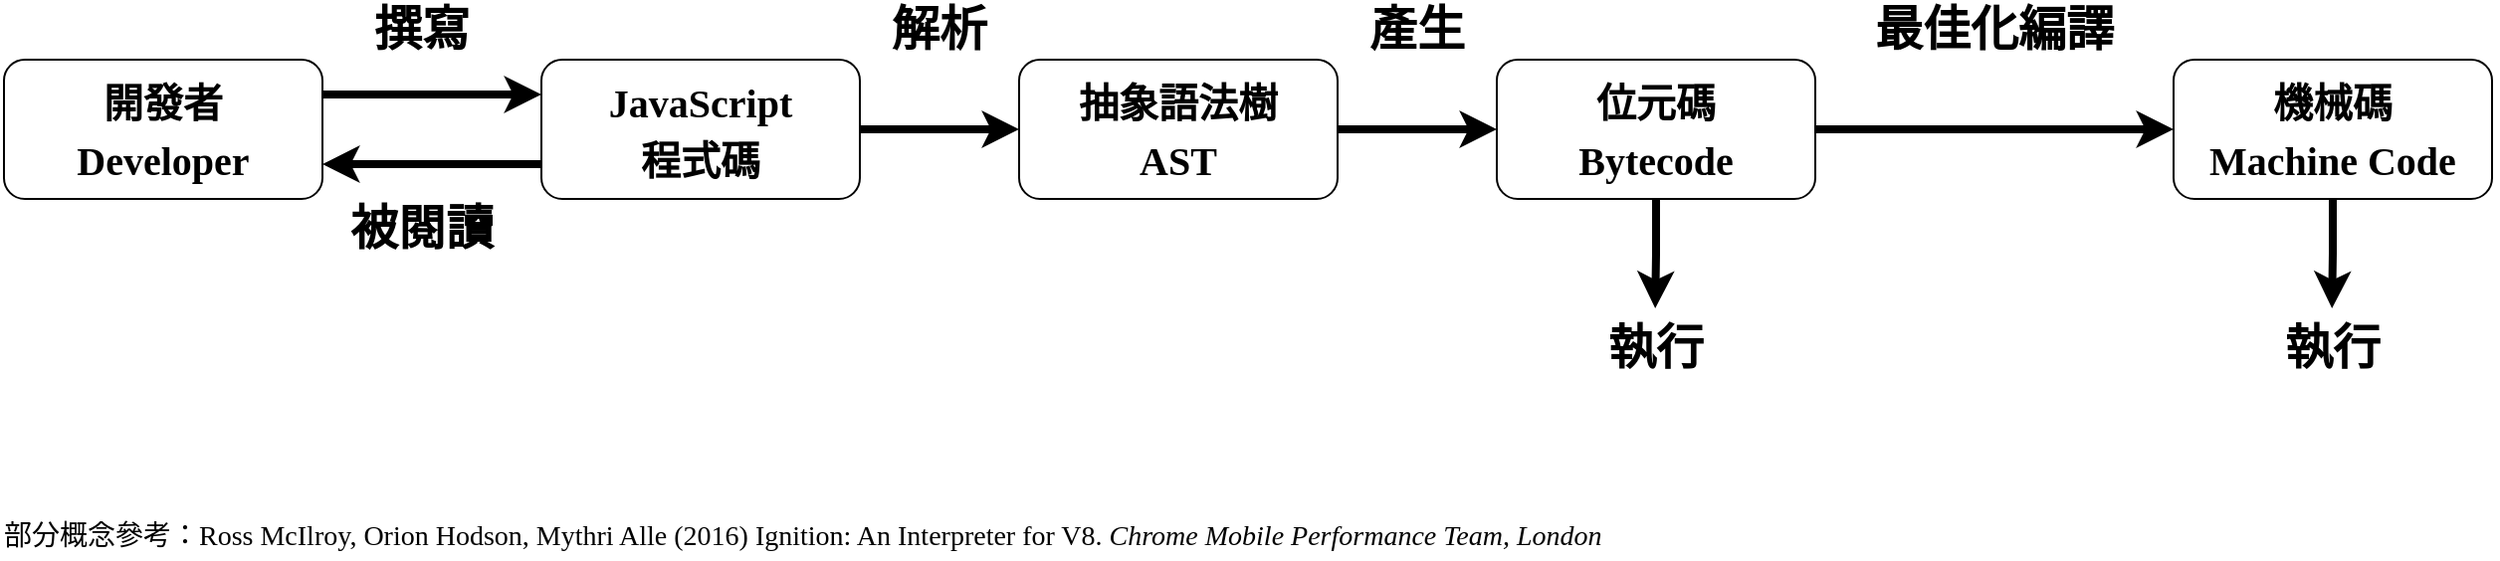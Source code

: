 <mxfile version="13.1.3">
    <diagram id="6hGFLwfOUW9BJ-s0fimq" name="Page-1">
        <mxGraphModel dx="580" dy="700" grid="1" gridSize="10" guides="1" tooltips="1" connect="1" arrows="1" fold="1" page="1" pageScale="1" pageWidth="1300" pageHeight="400" math="0" shadow="0">
            <root>
                <mxCell id="0"/>
                <mxCell id="1" parent="0"/>
                <mxCell id="14" style="edgeStyle=orthogonalEdgeStyle;rounded=0;orthogonalLoop=1;jettySize=auto;html=1;exitX=0;exitY=0.75;exitDx=0;exitDy=0;entryX=1;entryY=0.75;entryDx=0;entryDy=0;strokeWidth=4;" parent="1" source="3" target="4" edge="1">
                    <mxGeometry relative="1" as="geometry"/>
                </mxCell>
                <mxCell id="15" style="edgeStyle=orthogonalEdgeStyle;rounded=0;orthogonalLoop=1;jettySize=auto;html=1;exitX=1;exitY=0.5;exitDx=0;exitDy=0;strokeWidth=4;" parent="1" source="3" target="6" edge="1">
                    <mxGeometry relative="1" as="geometry"/>
                </mxCell>
                <mxCell id="3" value="&lt;span style=&quot;font-size: 20px&quot;&gt;JavaScript&lt;br&gt;程式碼&lt;br&gt;&lt;/span&gt;" style="rounded=1;whiteSpace=wrap;html=1;fontFamily=微軟正黑體;fontSize=24;fontStyle=1" parent="1" vertex="1">
                    <mxGeometry x="295" y="105" width="160" height="70" as="geometry"/>
                </mxCell>
                <mxCell id="12" style="edgeStyle=orthogonalEdgeStyle;rounded=0;orthogonalLoop=1;jettySize=auto;html=1;exitX=1;exitY=0.25;exitDx=0;exitDy=0;entryX=0;entryY=0.25;entryDx=0;entryDy=0;strokeWidth=4;" parent="1" source="4" target="3" edge="1">
                    <mxGeometry relative="1" as="geometry"/>
                </mxCell>
                <mxCell id="4" value="&lt;font style=&quot;font-size: 20px&quot;&gt;開發者&lt;br&gt;Developer&lt;/font&gt;" style="rounded=1;whiteSpace=wrap;html=1;fontFamily=微軟正黑體;fontSize=24;fontStyle=1" parent="1" vertex="1">
                    <mxGeometry x="25" y="105" width="160" height="70" as="geometry"/>
                </mxCell>
                <mxCell id="23" style="edgeStyle=orthogonalEdgeStyle;rounded=0;orthogonalLoop=1;jettySize=auto;html=1;exitX=1;exitY=0.5;exitDx=0;exitDy=0;entryX=0;entryY=0.5;entryDx=0;entryDy=0;strokeWidth=4;" parent="1" source="6" target="8" edge="1">
                    <mxGeometry relative="1" as="geometry"/>
                </mxCell>
                <mxCell id="6" value="&lt;span style=&quot;font-size: 20px&quot;&gt;抽象語法樹&lt;br&gt;AST&lt;br&gt;&lt;/span&gt;" style="rounded=1;whiteSpace=wrap;html=1;fontFamily=微軟正黑體;fontSize=24;fontStyle=1" parent="1" vertex="1">
                    <mxGeometry x="535" y="105" width="160" height="70" as="geometry"/>
                </mxCell>
                <mxCell id="28" style="edgeStyle=orthogonalEdgeStyle;rounded=0;orthogonalLoop=1;jettySize=auto;html=1;exitX=1;exitY=0.5;exitDx=0;exitDy=0;entryX=0;entryY=0.5;entryDx=0;entryDy=0;strokeWidth=4;" parent="1" source="8" target="27" edge="1">
                    <mxGeometry relative="1" as="geometry"/>
                </mxCell>
                <mxCell id="33" style="edgeStyle=orthogonalEdgeStyle;rounded=0;orthogonalLoop=1;jettySize=auto;html=1;exitX=0.5;exitY=1;exitDx=0;exitDy=0;strokeWidth=4;" parent="1" source="8" edge="1">
                    <mxGeometry relative="1" as="geometry">
                        <mxPoint x="854.588" y="230" as="targetPoint"/>
                    </mxGeometry>
                </mxCell>
                <mxCell id="8" value="&lt;span style=&quot;font-size: 20px&quot;&gt;位元碼&lt;br&gt;Bytecode&lt;br&gt;&lt;/span&gt;" style="rounded=1;whiteSpace=wrap;html=1;fontFamily=微軟正黑體;fontSize=24;fontStyle=1" parent="1" vertex="1">
                    <mxGeometry x="775" y="105" width="160" height="70" as="geometry"/>
                </mxCell>
                <mxCell id="18" value="執行" style="text;html=1;strokeColor=none;fillColor=none;align=center;verticalAlign=middle;whiteSpace=wrap;rounded=0;fontFamily=微軟正黑體;fontSize=24;fontStyle=1" parent="1" vertex="1">
                    <mxGeometry x="1115" y="240" width="160" height="20" as="geometry"/>
                </mxCell>
                <mxCell id="19" value="解析" style="text;html=1;strokeColor=none;fillColor=none;align=center;verticalAlign=middle;whiteSpace=wrap;rounded=0;fontFamily=微軟正黑體;fontSize=24;fontStyle=1" parent="1" vertex="1">
                    <mxGeometry x="415" y="80" width="160" height="20" as="geometry"/>
                </mxCell>
                <mxCell id="20" value="被閱讀" style="text;html=1;strokeColor=none;fillColor=none;align=center;verticalAlign=middle;whiteSpace=wrap;rounded=0;fontFamily=微軟正黑體;fontSize=24;fontStyle=1" parent="1" vertex="1">
                    <mxGeometry x="155" y="180" width="160" height="20" as="geometry"/>
                </mxCell>
                <mxCell id="21" value="撰寫" style="text;html=1;strokeColor=none;fillColor=none;align=center;verticalAlign=middle;whiteSpace=wrap;rounded=0;fontFamily=微軟正黑體;fontSize=24;fontStyle=1" parent="1" vertex="1">
                    <mxGeometry x="155" y="80" width="160" height="20" as="geometry"/>
                </mxCell>
                <mxCell id="36" style="edgeStyle=orthogonalEdgeStyle;rounded=0;orthogonalLoop=1;jettySize=auto;html=1;exitX=0.5;exitY=1;exitDx=0;exitDy=0;strokeWidth=4;" parent="1" source="27" edge="1">
                    <mxGeometry relative="1" as="geometry">
                        <mxPoint x="1194.588" y="230" as="targetPoint"/>
                    </mxGeometry>
                </mxCell>
                <mxCell id="27" value="&lt;span style=&quot;font-size: 20px&quot;&gt;機械碼&lt;br&gt;Machine Code&lt;br&gt;&lt;/span&gt;" style="rounded=1;whiteSpace=wrap;html=1;fontFamily=微軟正黑體;fontSize=24;fontStyle=1" parent="1" vertex="1">
                    <mxGeometry x="1115" y="105" width="160" height="70" as="geometry"/>
                </mxCell>
                <mxCell id="30" value="產生" style="text;html=1;strokeColor=none;fillColor=none;align=center;verticalAlign=middle;whiteSpace=wrap;rounded=0;fontFamily=微軟正黑體;fontSize=24;fontStyle=1" parent="1" vertex="1">
                    <mxGeometry x="655" y="80" width="160" height="20" as="geometry"/>
                </mxCell>
                <mxCell id="31" value="最佳化編譯" style="text;html=1;strokeColor=none;fillColor=none;align=center;verticalAlign=middle;whiteSpace=wrap;rounded=0;fontFamily=微軟正黑體;fontSize=24;fontStyle=1" parent="1" vertex="1">
                    <mxGeometry x="945" y="80" width="160" height="20" as="geometry"/>
                </mxCell>
                <mxCell id="32" value="執行" style="text;html=1;strokeColor=none;fillColor=none;align=center;verticalAlign=middle;whiteSpace=wrap;rounded=0;fontFamily=微軟正黑體;fontSize=24;fontStyle=1" parent="1" vertex="1">
                    <mxGeometry x="775" y="240" width="160" height="20" as="geometry"/>
                </mxCell>
                <mxCell id="37" value="&lt;font style=&quot;font-size: 14px&quot;&gt;&lt;font style=&quot;font-size: 14px&quot;&gt;部分概念參考：Ross McIlroy, Orion Hodson, Mythri Alle (2016) Ignition: An Interpreter for V8.&amp;nbsp;&lt;/font&gt;&lt;i&gt;Chrome Mobile Performance Team, London&lt;/i&gt;&lt;/font&gt;" style="text;whiteSpace=wrap;html=1;fontSize=24;fontFamily=微軟正黑體;" parent="1" vertex="1">
                    <mxGeometry x="23" y="320" width="1255" as="geometry"/>
                </mxCell>
            </root>
        </mxGraphModel>
    </diagram>
</mxfile>